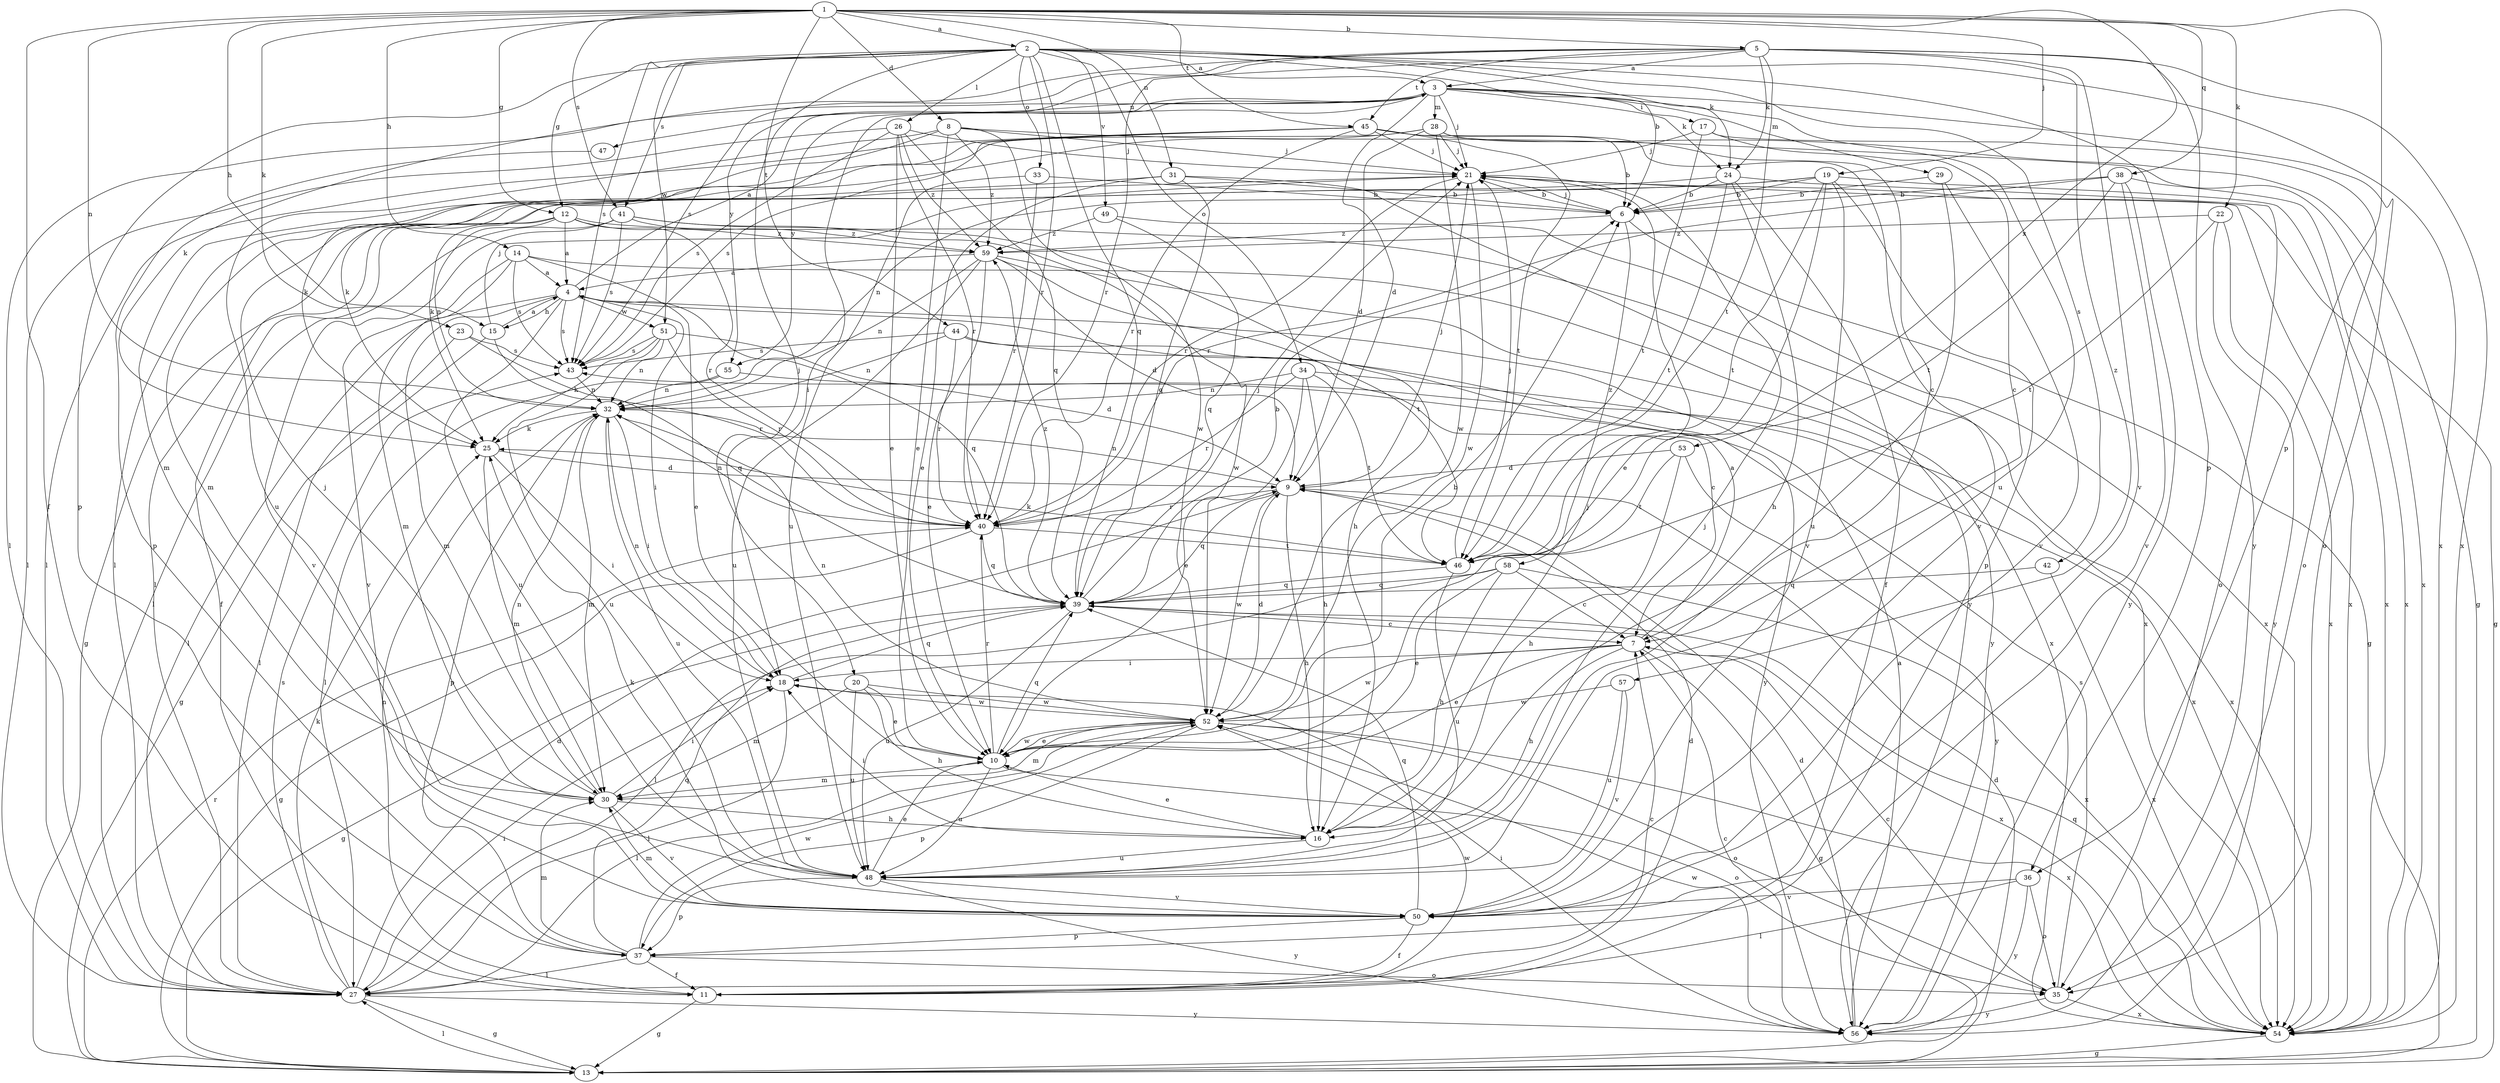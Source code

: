 strict digraph  {
	1 -> 2 [label=a];
	2 -> 3 [label=a];
	4 -> 3 [label=a];
	5 -> 3 [label=a];
	7 -> 4 [label=a];
	12 -> 4 [label=a];
	14 -> 4 [label=a];
	15 -> 4 [label=a];
	56 -> 4 [label=a];
	59 -> 4 [label=a];
	1 -> 5 [label=b];
	2 -> 6 [label=b];
	10 -> 6 [label=b];
	19 -> 6 [label=b];
	21 -> 6 [label=b];
	24 -> 6 [label=b];
	28 -> 6 [label=b];
	29 -> 6 [label=b];
	31 -> 6 [label=b];
	33 -> 6 [label=b];
	38 -> 6 [label=b];
	39 -> 6 [label=b];
	11 -> 7 [label=c];
	17 -> 7 [label=c];
	28 -> 7 [label=c];
	35 -> 7 [label=c];
	39 -> 7 [label=c];
	44 -> 7 [label=c];
	56 -> 7 [label=c];
	58 -> 7 [label=c];
	1 -> 8 [label=d];
	3 -> 9 [label=d];
	11 -> 9 [label=d];
	13 -> 9 [label=d];
	25 -> 9 [label=d];
	27 -> 9 [label=d];
	28 -> 9 [label=d];
	51 -> 9 [label=d];
	52 -> 9 [label=d];
	53 -> 9 [label=d];
	56 -> 9 [label=d];
	59 -> 9 [label=d];
	7 -> 10 [label=e];
	8 -> 10 [label=e];
	14 -> 10 [label=e];
	16 -> 10 [label=e];
	19 -> 10 [label=e];
	20 -> 10 [label=e];
	26 -> 10 [label=e];
	31 -> 10 [label=e];
	34 -> 10 [label=e];
	48 -> 10 [label=e];
	52 -> 10 [label=e];
	58 -> 10 [label=e];
	59 -> 10 [label=e];
	1 -> 11 [label=f];
	12 -> 11 [label=f];
	24 -> 11 [label=f];
	37 -> 11 [label=f];
	50 -> 11 [label=f];
	1 -> 12 [label=g];
	2 -> 12 [label=g];
	6 -> 13 [label=g];
	7 -> 13 [label=g];
	11 -> 13 [label=g];
	12 -> 13 [label=g];
	15 -> 13 [label=g];
	21 -> 13 [label=g];
	27 -> 13 [label=g];
	39 -> 13 [label=g];
	40 -> 13 [label=g];
	45 -> 13 [label=g];
	54 -> 13 [label=g];
	1 -> 14 [label=h];
	1 -> 15 [label=h];
	4 -> 15 [label=h];
	7 -> 16 [label=h];
	9 -> 16 [label=h];
	20 -> 16 [label=h];
	24 -> 16 [label=h];
	30 -> 16 [label=h];
	34 -> 16 [label=h];
	41 -> 16 [label=h];
	53 -> 16 [label=h];
	58 -> 16 [label=h];
	3 -> 17 [label=i];
	3 -> 18 [label=i];
	4 -> 18 [label=i];
	7 -> 18 [label=i];
	16 -> 18 [label=i];
	25 -> 18 [label=i];
	27 -> 18 [label=i];
	30 -> 18 [label=i];
	32 -> 18 [label=i];
	56 -> 18 [label=i];
	1 -> 19 [label=j];
	2 -> 20 [label=j];
	3 -> 21 [label=j];
	6 -> 21 [label=j];
	8 -> 21 [label=j];
	9 -> 21 [label=j];
	15 -> 21 [label=j];
	16 -> 21 [label=j];
	17 -> 21 [label=j];
	26 -> 21 [label=j];
	28 -> 21 [label=j];
	30 -> 21 [label=j];
	39 -> 21 [label=j];
	45 -> 21 [label=j];
	46 -> 21 [label=j];
	48 -> 21 [label=j];
	1 -> 22 [label=k];
	1 -> 23 [label=k];
	2 -> 24 [label=k];
	3 -> 24 [label=k];
	5 -> 24 [label=k];
	5 -> 25 [label=k];
	8 -> 25 [label=k];
	24 -> 25 [label=k];
	27 -> 25 [label=k];
	28 -> 25 [label=k];
	32 -> 25 [label=k];
	46 -> 25 [label=k];
	50 -> 25 [label=k];
	51 -> 25 [label=k];
	2 -> 26 [label=l];
	3 -> 27 [label=l];
	4 -> 27 [label=l];
	13 -> 27 [label=l];
	18 -> 27 [label=l];
	19 -> 27 [label=l];
	23 -> 27 [label=l];
	26 -> 27 [label=l];
	28 -> 27 [label=l];
	36 -> 27 [label=l];
	37 -> 27 [label=l];
	41 -> 27 [label=l];
	45 -> 27 [label=l];
	52 -> 27 [label=l];
	55 -> 27 [label=l];
	58 -> 27 [label=l];
	3 -> 28 [label=m];
	3 -> 29 [label=m];
	4 -> 30 [label=m];
	10 -> 30 [label=m];
	14 -> 30 [label=m];
	20 -> 30 [label=m];
	25 -> 30 [label=m];
	31 -> 30 [label=m];
	32 -> 30 [label=m];
	37 -> 30 [label=m];
	45 -> 30 [label=m];
	50 -> 30 [label=m];
	52 -> 30 [label=m];
	1 -> 31 [label=n];
	1 -> 32 [label=n];
	9 -> 32 [label=n];
	11 -> 32 [label=n];
	12 -> 32 [label=n];
	18 -> 32 [label=n];
	19 -> 32 [label=n];
	30 -> 32 [label=n];
	34 -> 32 [label=n];
	40 -> 32 [label=n];
	43 -> 32 [label=n];
	44 -> 32 [label=n];
	51 -> 32 [label=n];
	52 -> 32 [label=n];
	55 -> 32 [label=n];
	59 -> 32 [label=n];
	2 -> 33 [label=o];
	2 -> 34 [label=o];
	3 -> 35 [label=o];
	10 -> 35 [label=o];
	17 -> 35 [label=o];
	24 -> 35 [label=o];
	36 -> 35 [label=o];
	37 -> 35 [label=o];
	52 -> 35 [label=o];
	1 -> 36 [label=p];
	2 -> 36 [label=p];
	2 -> 37 [label=p];
	19 -> 37 [label=p];
	32 -> 37 [label=p];
	47 -> 37 [label=p];
	48 -> 37 [label=p];
	50 -> 37 [label=p];
	52 -> 37 [label=p];
	1 -> 38 [label=q];
	2 -> 39 [label=q];
	4 -> 39 [label=q];
	9 -> 39 [label=q];
	10 -> 39 [label=q];
	18 -> 39 [label=q];
	23 -> 39 [label=q];
	26 -> 39 [label=q];
	31 -> 39 [label=q];
	37 -> 39 [label=q];
	40 -> 39 [label=q];
	42 -> 39 [label=q];
	46 -> 39 [label=q];
	49 -> 39 [label=q];
	50 -> 39 [label=q];
	54 -> 39 [label=q];
	58 -> 39 [label=q];
	2 -> 40 [label=r];
	5 -> 40 [label=r];
	9 -> 40 [label=r];
	10 -> 40 [label=r];
	12 -> 40 [label=r];
	13 -> 40 [label=r];
	15 -> 40 [label=r];
	21 -> 40 [label=r];
	26 -> 40 [label=r];
	33 -> 40 [label=r];
	34 -> 40 [label=r];
	38 -> 40 [label=r];
	44 -> 40 [label=r];
	45 -> 40 [label=r];
	51 -> 40 [label=r];
	1 -> 41 [label=s];
	2 -> 41 [label=s];
	2 -> 42 [label=s];
	2 -> 43 [label=s];
	4 -> 43 [label=s];
	5 -> 43 [label=s];
	14 -> 43 [label=s];
	23 -> 43 [label=s];
	26 -> 43 [label=s];
	27 -> 43 [label=s];
	35 -> 43 [label=s];
	41 -> 43 [label=s];
	44 -> 43 [label=s];
	45 -> 43 [label=s];
	51 -> 43 [label=s];
	1 -> 44 [label=t];
	1 -> 45 [label=t];
	5 -> 45 [label=t];
	5 -> 46 [label=t];
	17 -> 46 [label=t];
	19 -> 46 [label=t];
	22 -> 46 [label=t];
	24 -> 46 [label=t];
	34 -> 46 [label=t];
	38 -> 46 [label=t];
	40 -> 46 [label=t];
	45 -> 46 [label=t];
	53 -> 46 [label=t];
	59 -> 46 [label=t];
	3 -> 47 [label=u];
	3 -> 48 [label=u];
	4 -> 48 [label=u];
	8 -> 48 [label=u];
	10 -> 48 [label=u];
	16 -> 48 [label=u];
	20 -> 48 [label=u];
	29 -> 48 [label=u];
	32 -> 48 [label=u];
	33 -> 48 [label=u];
	39 -> 48 [label=u];
	46 -> 48 [label=u];
	51 -> 48 [label=u];
	57 -> 48 [label=u];
	59 -> 48 [label=u];
	2 -> 49 [label=v];
	5 -> 50 [label=v];
	14 -> 50 [label=v];
	19 -> 50 [label=v];
	29 -> 50 [label=v];
	30 -> 50 [label=v];
	36 -> 50 [label=v];
	38 -> 50 [label=v];
	41 -> 50 [label=v];
	45 -> 50 [label=v];
	48 -> 50 [label=v];
	57 -> 50 [label=v];
	2 -> 51 [label=w];
	4 -> 51 [label=w];
	7 -> 52 [label=w];
	8 -> 52 [label=w];
	9 -> 52 [label=w];
	10 -> 52 [label=w];
	11 -> 52 [label=w];
	18 -> 52 [label=w];
	20 -> 52 [label=w];
	21 -> 52 [label=w];
	28 -> 52 [label=w];
	37 -> 52 [label=w];
	41 -> 52 [label=w];
	56 -> 52 [label=w];
	57 -> 52 [label=w];
	1 -> 53 [label=x];
	2 -> 54 [label=x];
	5 -> 54 [label=x];
	8 -> 54 [label=x];
	12 -> 54 [label=x];
	14 -> 54 [label=x];
	19 -> 54 [label=x];
	21 -> 54 [label=x];
	22 -> 54 [label=x];
	34 -> 54 [label=x];
	35 -> 54 [label=x];
	38 -> 54 [label=x];
	39 -> 54 [label=x];
	42 -> 54 [label=x];
	49 -> 54 [label=x];
	52 -> 54 [label=x];
	55 -> 54 [label=x];
	58 -> 54 [label=x];
	3 -> 55 [label=y];
	5 -> 55 [label=y];
	5 -> 56 [label=y];
	22 -> 56 [label=y];
	27 -> 56 [label=y];
	31 -> 56 [label=y];
	35 -> 56 [label=y];
	36 -> 56 [label=y];
	38 -> 56 [label=y];
	44 -> 56 [label=y];
	48 -> 56 [label=y];
	53 -> 56 [label=y];
	59 -> 56 [label=y];
	5 -> 57 [label=z];
	6 -> 58 [label=z];
	6 -> 59 [label=z];
	8 -> 59 [label=z];
	12 -> 59 [label=z];
	22 -> 59 [label=z];
	26 -> 59 [label=z];
	39 -> 59 [label=z];
	41 -> 59 [label=z];
	49 -> 59 [label=z];
}
